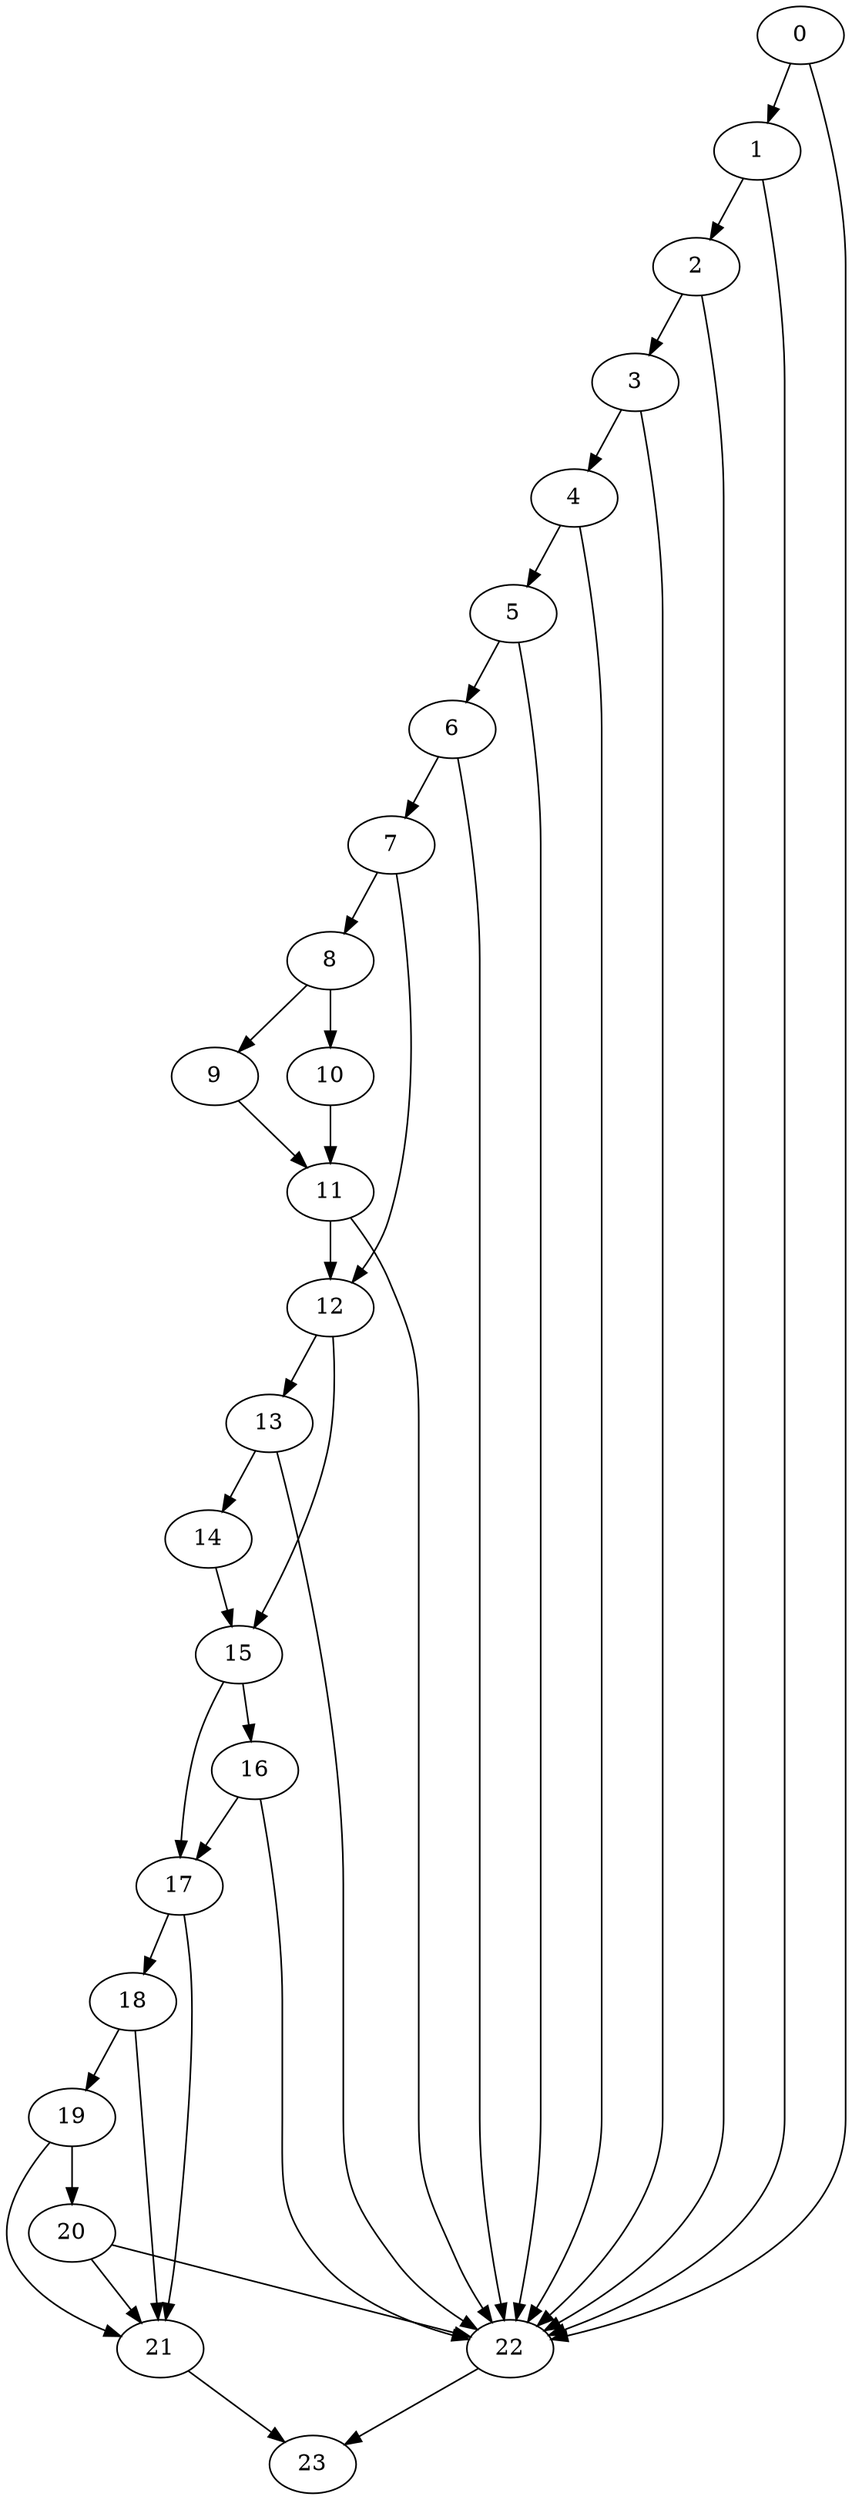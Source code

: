 digraph {
	0
	1
	2
	3
	4
	5
	6
	7
	8
	9
	10
	11
	12
	13
	14
	15
	16
	17
	18
	19
	20
	21
	22
	23
	1 -> 22
	2 -> 22
	3 -> 22
	5 -> 22
	13 -> 22
	20 -> 22
	0 -> 22
	4 -> 22
	6 -> 22
	11 -> 22
	16 -> 22
	7 -> 8
	0 -> 1
	1 -> 2
	13 -> 14
	19 -> 20
	17 -> 21
	18 -> 21
	19 -> 21
	20 -> 21
	22 -> 23
	21 -> 23
	4 -> 5
	5 -> 6
	8 -> 9
	10 -> 11
	9 -> 11
	7 -> 12
	11 -> 12
	12 -> 15
	14 -> 15
	15 -> 17
	16 -> 17
	2 -> 3
	18 -> 19
	6 -> 7
	8 -> 10
	12 -> 13
	15 -> 16
	17 -> 18
	3 -> 4
}
